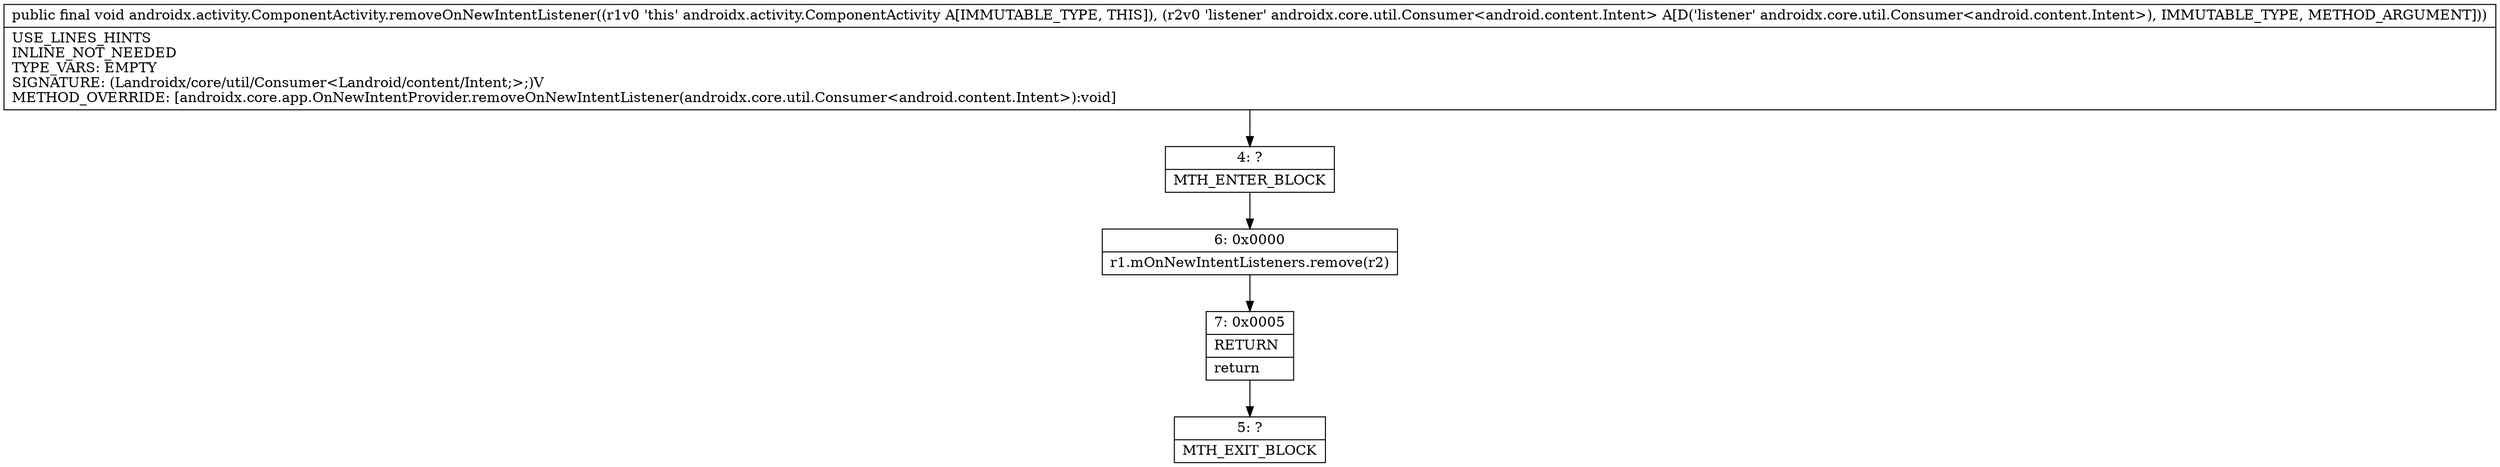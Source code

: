 digraph "CFG forandroidx.activity.ComponentActivity.removeOnNewIntentListener(Landroidx\/core\/util\/Consumer;)V" {
Node_4 [shape=record,label="{4\:\ ?|MTH_ENTER_BLOCK\l}"];
Node_6 [shape=record,label="{6\:\ 0x0000|r1.mOnNewIntentListeners.remove(r2)\l}"];
Node_7 [shape=record,label="{7\:\ 0x0005|RETURN\l|return\l}"];
Node_5 [shape=record,label="{5\:\ ?|MTH_EXIT_BLOCK\l}"];
MethodNode[shape=record,label="{public final void androidx.activity.ComponentActivity.removeOnNewIntentListener((r1v0 'this' androidx.activity.ComponentActivity A[IMMUTABLE_TYPE, THIS]), (r2v0 'listener' androidx.core.util.Consumer\<android.content.Intent\> A[D('listener' androidx.core.util.Consumer\<android.content.Intent\>), IMMUTABLE_TYPE, METHOD_ARGUMENT]))  | USE_LINES_HINTS\lINLINE_NOT_NEEDED\lTYPE_VARS: EMPTY\lSIGNATURE: (Landroidx\/core\/util\/Consumer\<Landroid\/content\/Intent;\>;)V\lMETHOD_OVERRIDE: [androidx.core.app.OnNewIntentProvider.removeOnNewIntentListener(androidx.core.util.Consumer\<android.content.Intent\>):void]\l}"];
MethodNode -> Node_4;Node_4 -> Node_6;
Node_6 -> Node_7;
Node_7 -> Node_5;
}

